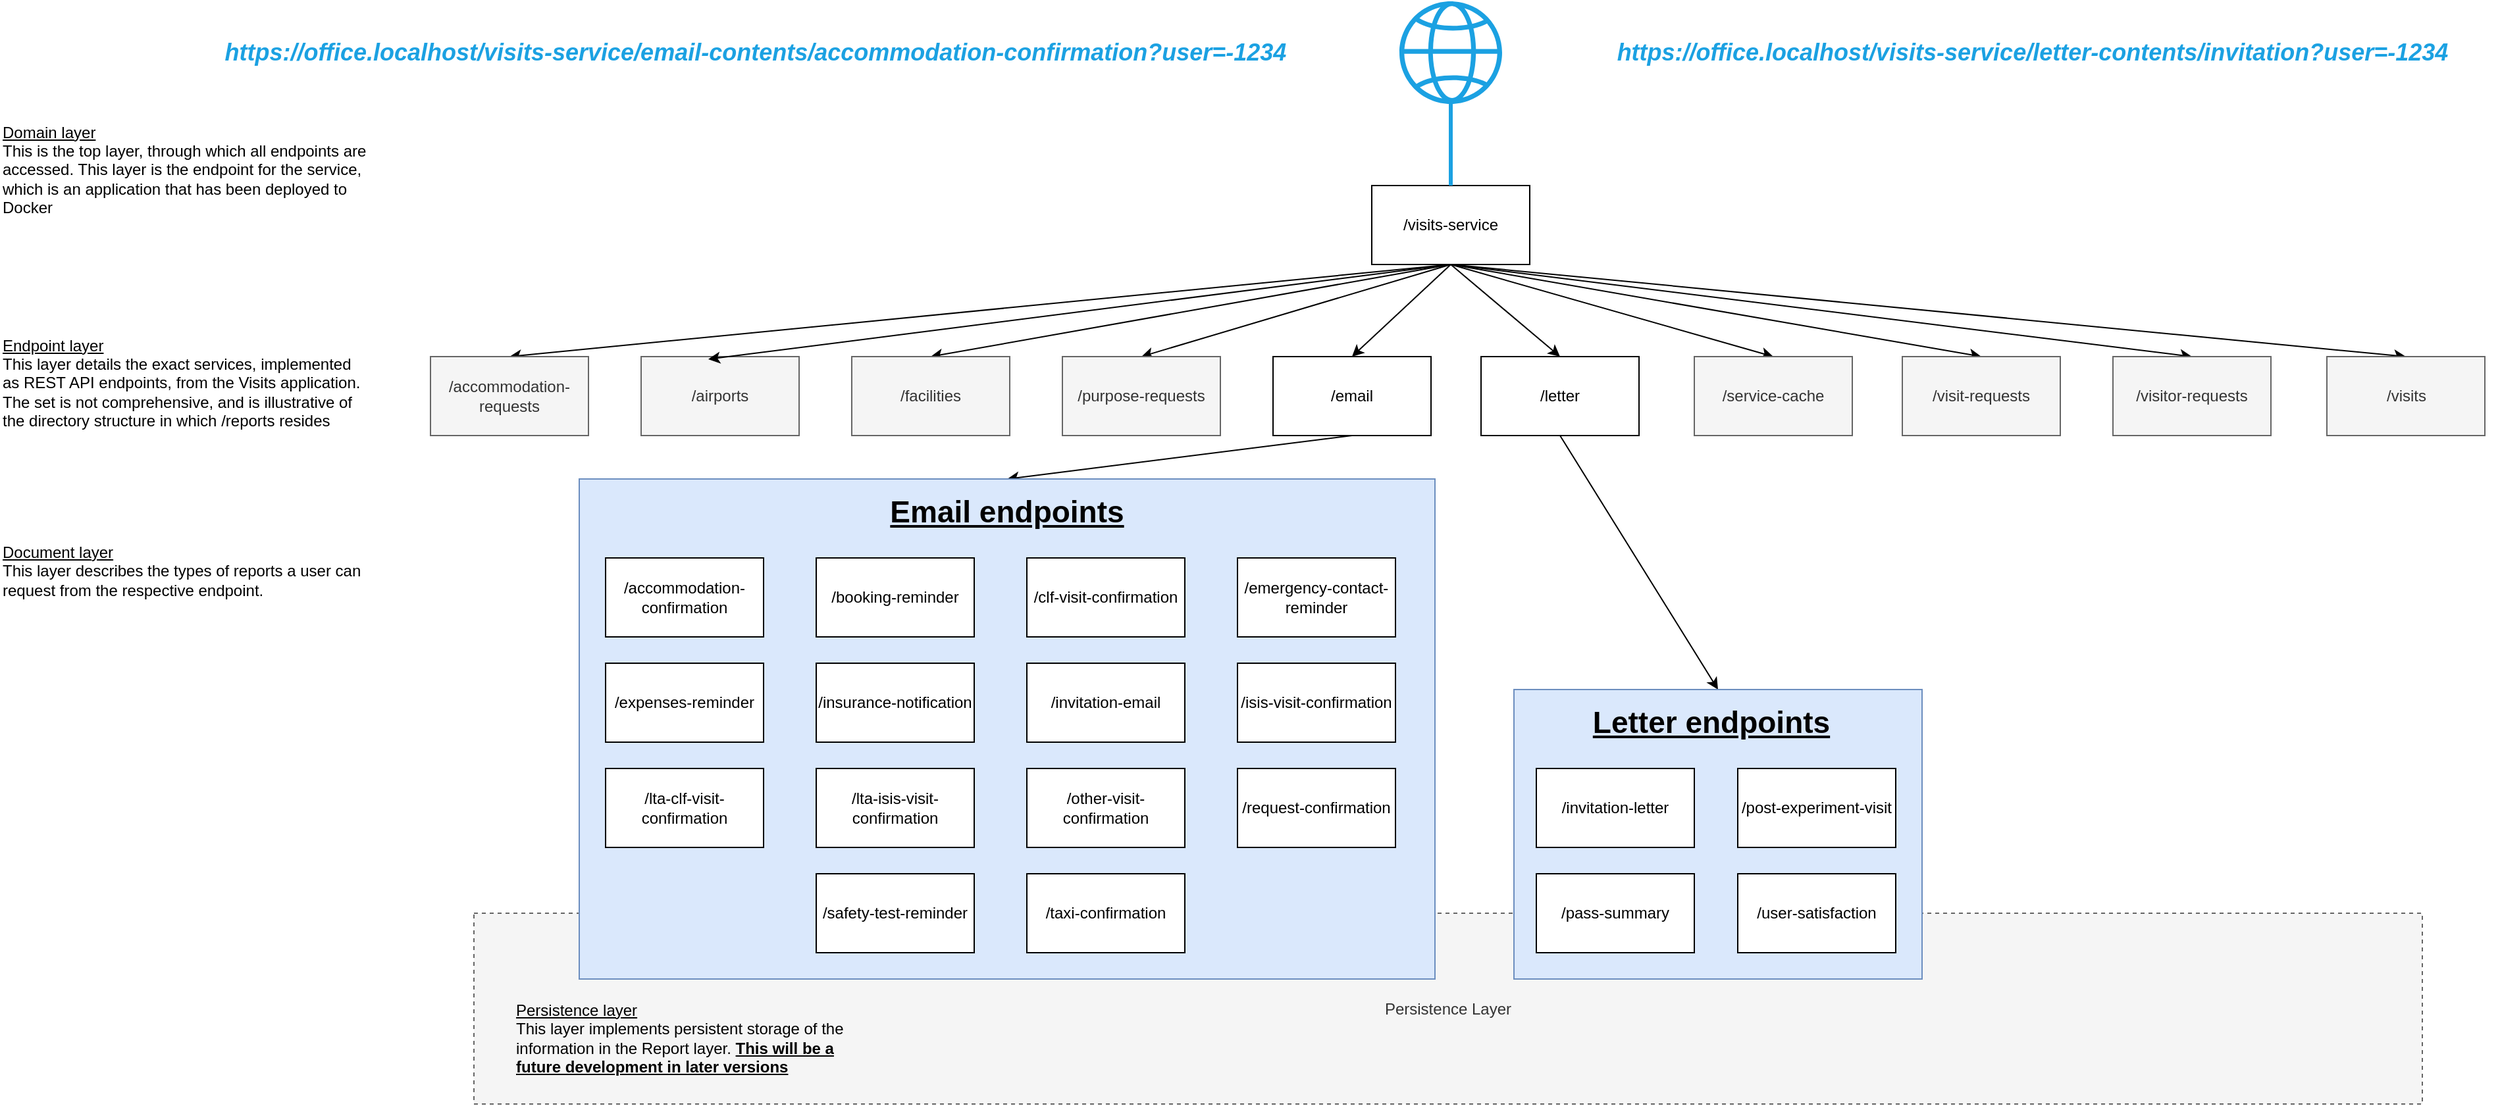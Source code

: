 <mxfile version="24.3.1" type="github">
  <diagram name="Page-1" id="lkIzZtKHE2g4b-k83Zns">
    <mxGraphModel dx="3827" dy="1811" grid="1" gridSize="10" guides="1" tooltips="1" connect="1" arrows="1" fold="1" page="1" pageScale="1" pageWidth="827" pageHeight="1169" math="0" shadow="0">
      <root>
        <mxCell id="0" />
        <mxCell id="1" parent="0" />
        <mxCell id="SzScdwgrWjmyck-_DvYI-10" style="edgeStyle=none;rounded=0;orthogonalLoop=1;jettySize=auto;html=1;entryX=0.5;entryY=0;entryDx=0;entryDy=0;exitX=0.5;exitY=1;exitDx=0;exitDy=0;" parent="1" source="cFXvyy3T8Uc6k7l6PIuW-1" target="cFXvyy3T8Uc6k7l6PIuW-9" edge="1">
          <mxGeometry relative="1" as="geometry" />
        </mxCell>
        <mxCell id="SzScdwgrWjmyck-_DvYI-11" style="edgeStyle=none;rounded=0;orthogonalLoop=1;jettySize=auto;html=1;entryX=0.5;entryY=0;entryDx=0;entryDy=0;exitX=0.5;exitY=1;exitDx=0;exitDy=0;" parent="1" source="cFXvyy3T8Uc6k7l6PIuW-1" target="cFXvyy3T8Uc6k7l6PIuW-8" edge="1">
          <mxGeometry relative="1" as="geometry" />
        </mxCell>
        <mxCell id="SzScdwgrWjmyck-_DvYI-13" style="edgeStyle=none;rounded=0;orthogonalLoop=1;jettySize=auto;html=1;entryX=0.5;entryY=0;entryDx=0;entryDy=0;exitX=0.5;exitY=1;exitDx=0;exitDy=0;" parent="1" source="cFXvyy3T8Uc6k7l6PIuW-1" target="cFXvyy3T8Uc6k7l6PIuW-6" edge="1">
          <mxGeometry relative="1" as="geometry" />
        </mxCell>
        <mxCell id="SzScdwgrWjmyck-_DvYI-14" style="edgeStyle=none;rounded=0;orthogonalLoop=1;jettySize=auto;html=1;entryX=0.5;entryY=0;entryDx=0;entryDy=0;exitX=0.5;exitY=1;exitDx=0;exitDy=0;" parent="1" source="cFXvyy3T8Uc6k7l6PIuW-1" target="cFXvyy3T8Uc6k7l6PIuW-10" edge="1">
          <mxGeometry relative="1" as="geometry" />
        </mxCell>
        <mxCell id="SzScdwgrWjmyck-_DvYI-15" style="edgeStyle=none;rounded=0;orthogonalLoop=1;jettySize=auto;html=1;entryX=0.5;entryY=0;entryDx=0;entryDy=0;exitX=0.5;exitY=1;exitDx=0;exitDy=0;" parent="1" source="cFXvyy3T8Uc6k7l6PIuW-1" target="cFXvyy3T8Uc6k7l6PIuW-5" edge="1">
          <mxGeometry relative="1" as="geometry" />
        </mxCell>
        <mxCell id="SzScdwgrWjmyck-_DvYI-16" style="edgeStyle=none;rounded=0;orthogonalLoop=1;jettySize=auto;html=1;entryX=0.5;entryY=0;entryDx=0;entryDy=0;exitX=0.5;exitY=1;exitDx=0;exitDy=0;" parent="1" source="cFXvyy3T8Uc6k7l6PIuW-1" target="cFXvyy3T8Uc6k7l6PIuW-11" edge="1">
          <mxGeometry relative="1" as="geometry" />
        </mxCell>
        <mxCell id="SzScdwgrWjmyck-_DvYI-17" style="edgeStyle=none;rounded=0;orthogonalLoop=1;jettySize=auto;html=1;entryX=0.5;entryY=0;entryDx=0;entryDy=0;exitX=0.5;exitY=1;exitDx=0;exitDy=0;" parent="1" source="cFXvyy3T8Uc6k7l6PIuW-1" target="cFXvyy3T8Uc6k7l6PIuW-12" edge="1">
          <mxGeometry relative="1" as="geometry" />
        </mxCell>
        <mxCell id="cFXvyy3T8Uc6k7l6PIuW-1" value="/visits-service" style="rounded=0;whiteSpace=wrap;html=1;" parent="1" vertex="1">
          <mxGeometry x="246" y="247" width="120" height="60" as="geometry" />
        </mxCell>
        <mxCell id="cFXvyy3T8Uc6k7l6PIuW-2" value="/airports" style="rounded=0;whiteSpace=wrap;html=1;fillColor=#f5f5f5;fontColor=#333333;strokeColor=#666666;" parent="1" vertex="1">
          <mxGeometry x="-309" y="377" width="120" height="60" as="geometry" />
        </mxCell>
        <mxCell id="Et5u1Aqdu9SfvR-X_sqC-11" style="rounded=0;orthogonalLoop=1;jettySize=auto;html=1;entryX=0.5;entryY=0;entryDx=0;entryDy=0;exitX=0.5;exitY=1;exitDx=0;exitDy=0;" parent="1" source="cFXvyy3T8Uc6k7l6PIuW-3" target="Et5u1Aqdu9SfvR-X_sqC-8" edge="1">
          <mxGeometry relative="1" as="geometry" />
        </mxCell>
        <mxCell id="cFXvyy3T8Uc6k7l6PIuW-3" value="/email" style="rounded=0;whiteSpace=wrap;html=1;" parent="1" vertex="1">
          <mxGeometry x="171" y="377" width="120" height="60" as="geometry" />
        </mxCell>
        <mxCell id="cFXvyy3T8Uc6k7l6PIuW-5" value="/visit-requests" style="rounded=0;whiteSpace=wrap;html=1;fillColor=#f5f5f5;fontColor=#333333;strokeColor=#666666;" parent="1" vertex="1">
          <mxGeometry x="649" y="377" width="120" height="60" as="geometry" />
        </mxCell>
        <mxCell id="cFXvyy3T8Uc6k7l6PIuW-6" value="/accommodation-requests" style="rounded=0;whiteSpace=wrap;html=1;fillColor=#f5f5f5;fontColor=#333333;strokeColor=#666666;" parent="1" vertex="1">
          <mxGeometry x="-469" y="377" width="120" height="60" as="geometry" />
        </mxCell>
        <mxCell id="cFXvyy3T8Uc6k7l6PIuW-8" value="/facilities" style="rounded=0;whiteSpace=wrap;html=1;fillColor=#f5f5f5;fontColor=#333333;strokeColor=#666666;" parent="1" vertex="1">
          <mxGeometry x="-149" y="377" width="120" height="60" as="geometry" />
        </mxCell>
        <mxCell id="cFXvyy3T8Uc6k7l6PIuW-9" value="/purpose-requests" style="rounded=0;whiteSpace=wrap;html=1;fillColor=#f5f5f5;fontColor=#333333;strokeColor=#666666;" parent="1" vertex="1">
          <mxGeometry x="11" y="377" width="120" height="60" as="geometry" />
        </mxCell>
        <mxCell id="cFXvyy3T8Uc6k7l6PIuW-10" value="/service-cache" style="rounded=0;whiteSpace=wrap;html=1;fillColor=#f5f5f5;fontColor=#333333;strokeColor=#666666;" parent="1" vertex="1">
          <mxGeometry x="491" y="377" width="120" height="60" as="geometry" />
        </mxCell>
        <mxCell id="cFXvyy3T8Uc6k7l6PIuW-11" value="/visitor-requests" style="rounded=0;whiteSpace=wrap;html=1;fillColor=#f5f5f5;fontColor=#333333;strokeColor=#666666;" parent="1" vertex="1">
          <mxGeometry x="809" y="377" width="120" height="60" as="geometry" />
        </mxCell>
        <mxCell id="cFXvyy3T8Uc6k7l6PIuW-12" value="/visits" style="rounded=0;whiteSpace=wrap;html=1;fillColor=#f5f5f5;fontColor=#333333;strokeColor=#666666;" parent="1" vertex="1">
          <mxGeometry x="971.5" y="377" width="120" height="60" as="geometry" />
        </mxCell>
        <mxCell id="cFXvyy3T8Uc6k7l6PIuW-25" value="&lt;div align=&quot;left&quot;&gt;&lt;u&gt;Domain layer&lt;/u&gt;&lt;/div&gt;&lt;div align=&quot;left&quot;&gt;This is the top layer, through which all endpoints are accessed. This layer is the endpoint for the service, which is an application that has been deployed to Docker&lt;br&gt;&lt;/div&gt;" style="text;html=1;align=left;verticalAlign=middle;whiteSpace=wrap;rounded=0;" parent="1" vertex="1">
          <mxGeometry x="-796" y="220" width="280" height="30" as="geometry" />
        </mxCell>
        <mxCell id="cFXvyy3T8Uc6k7l6PIuW-26" value="&lt;u&gt;Document layer&lt;br&gt;&lt;/u&gt;&lt;div align=&quot;left&quot;&gt;This layer describes the types of reports a user can request from the respective endpoint.&lt;br&gt;&lt;/div&gt;" style="text;html=1;align=left;verticalAlign=middle;whiteSpace=wrap;rounded=0;" parent="1" vertex="1">
          <mxGeometry x="-796" y="525" width="280" height="30" as="geometry" />
        </mxCell>
        <mxCell id="cFXvyy3T8Uc6k7l6PIuW-33" value="&lt;u&gt;Endpoint layer&lt;/u&gt;&lt;div align=&quot;left&quot;&gt;This layer details the exact services, implemented as REST API endpoints, from the Visits application. The set is not comprehensive, and is illustrative of the directory structure in which /reports resides&lt;br&gt;&lt;/div&gt;" style="text;html=1;align=left;verticalAlign=middle;whiteSpace=wrap;rounded=0;" parent="1" vertex="1">
          <mxGeometry x="-796" y="382" width="280" height="30" as="geometry" />
        </mxCell>
        <mxCell id="cFXvyy3T8Uc6k7l6PIuW-49" value="&lt;div align=&quot;center&quot;&gt;&lt;font color=&quot;#1ba1e2&quot;&gt;&lt;i&gt;&lt;font style=&quot;font-size: 18px;&quot;&gt;&lt;b&gt;https://office.localhost/visits-service/email-contents/accommodation-confirmation?user=-1234&lt;/b&gt;&lt;/font&gt;&lt;/i&gt;&lt;/font&gt;&lt;/div&gt;" style="text;html=1;align=center;verticalAlign=middle;whiteSpace=wrap;rounded=0;" parent="1" vertex="1">
          <mxGeometry x="-636" y="131" width="828" height="30" as="geometry" />
        </mxCell>
        <mxCell id="OEsUPNy_qralYiwzX7oM-4" style="edgeStyle=orthogonalEdgeStyle;rounded=0;orthogonalLoop=1;jettySize=auto;html=1;endArrow=none;endFill=0;strokeWidth=3;strokeColor=#1ba1e2;" parent="1" source="SzScdwgrWjmyck-_DvYI-2" target="cFXvyy3T8Uc6k7l6PIuW-1" edge="1">
          <mxGeometry relative="1" as="geometry" />
        </mxCell>
        <mxCell id="SzScdwgrWjmyck-_DvYI-2" value="" style="sketch=0;outlineConnect=0;fillColor=#1BA1E2;strokeColor=#006EAF;dashed=0;verticalLabelPosition=bottom;verticalAlign=top;align=center;html=1;fontSize=12;fontStyle=0;aspect=fixed;pointerEvents=1;shape=mxgraph.aws4.globe;fontColor=#ffffff;" parent="1" vertex="1">
          <mxGeometry x="267" y="107" width="78" height="78" as="geometry" />
        </mxCell>
        <mxCell id="SzScdwgrWjmyck-_DvYI-3" value="&lt;div&gt;/letter&lt;/div&gt;" style="rounded=0;whiteSpace=wrap;html=1;" parent="1" vertex="1">
          <mxGeometry x="329" y="377" width="120" height="60" as="geometry" />
        </mxCell>
        <mxCell id="SzScdwgrWjmyck-_DvYI-19" style="edgeStyle=none;rounded=0;orthogonalLoop=1;jettySize=auto;html=1;entryX=0.5;entryY=0;entryDx=0;entryDy=0;exitX=0.5;exitY=1;exitDx=0;exitDy=0;" parent="1" source="cFXvyy3T8Uc6k7l6PIuW-1" target="cFXvyy3T8Uc6k7l6PIuW-3" edge="1">
          <mxGeometry relative="1" as="geometry">
            <mxPoint x="306" y="437" as="sourcePoint" />
          </mxGeometry>
        </mxCell>
        <mxCell id="SzScdwgrWjmyck-_DvYI-20" style="edgeStyle=none;rounded=0;orthogonalLoop=1;jettySize=auto;html=1;entryX=0.5;entryY=0;entryDx=0;entryDy=0;exitX=0.5;exitY=1;exitDx=0;exitDy=0;" parent="1" source="cFXvyy3T8Uc6k7l6PIuW-1" target="SzScdwgrWjmyck-_DvYI-3" edge="1">
          <mxGeometry relative="1" as="geometry">
            <mxPoint x="306" y="437" as="sourcePoint" />
          </mxGeometry>
        </mxCell>
        <mxCell id="SzScdwgrWjmyck-_DvYI-12" style="edgeStyle=none;rounded=0;orthogonalLoop=1;jettySize=auto;html=1;entryX=0.425;entryY=0.033;entryDx=0;entryDy=0;entryPerimeter=0;exitX=0.5;exitY=1;exitDx=0;exitDy=0;" parent="1" source="cFXvyy3T8Uc6k7l6PIuW-1" target="cFXvyy3T8Uc6k7l6PIuW-2" edge="1">
          <mxGeometry relative="1" as="geometry" />
        </mxCell>
        <mxCell id="OEsUPNy_qralYiwzX7oM-3" value="&lt;div align=&quot;center&quot;&gt;&lt;font color=&quot;#1ba1e2&quot;&gt;&lt;i&gt;&lt;font style=&quot;font-size: 18px;&quot;&gt;&lt;b&gt;https://office.localhost/visits-service/letter-contents/invitation?user=-1234&lt;/b&gt;&lt;/font&gt;&lt;/i&gt;&lt;/font&gt;&lt;/div&gt;" style="text;html=1;align=center;verticalAlign=middle;whiteSpace=wrap;rounded=0;" parent="1" vertex="1">
          <mxGeometry x="394" y="131" width="708" height="30" as="geometry" />
        </mxCell>
        <mxCell id="SzScdwgrWjmyck-_DvYI-34" style="edgeStyle=none;rounded=0;orthogonalLoop=1;jettySize=auto;html=1;entryX=0.5;entryY=0;entryDx=0;entryDy=0;exitX=0.5;exitY=1;exitDx=0;exitDy=0;" parent="1" source="SzScdwgrWjmyck-_DvYI-3" target="eNaVJn3fZmgTGhSF1ned-1" edge="1">
          <mxGeometry relative="1" as="geometry" />
        </mxCell>
        <mxCell id="SzScdwgrWjmyck-_DvYI-41" value="Persistence Layer" style="rounded=0;whiteSpace=wrap;html=1;fillColor=#f5f5f5;fontColor=#333333;strokeColor=#666666;dashed=1;" parent="1" vertex="1">
          <mxGeometry x="-436" y="800" width="1480" height="145" as="geometry" />
        </mxCell>
        <mxCell id="SzScdwgrWjmyck-_DvYI-40" value="&lt;u&gt;Persistence layer&lt;br&gt;&lt;/u&gt;&lt;div align=&quot;left&quot;&gt;This layer implements persistent storage of the information in the Report layer. &lt;b&gt;&lt;u&gt;This will be a future development in later versions&lt;/u&gt;&lt;/b&gt;&lt;br&gt;&lt;/div&gt;" style="text;html=1;align=left;verticalAlign=middle;whiteSpace=wrap;rounded=0;" parent="1" vertex="1">
          <mxGeometry x="-406" y="880" width="280" height="30" as="geometry" />
        </mxCell>
        <mxCell id="eNaVJn3fZmgTGhSF1ned-5" value="" style="group" vertex="1" connectable="0" parent="1">
          <mxGeometry x="-356" y="470" width="650" height="380" as="geometry" />
        </mxCell>
        <mxCell id="Et5u1Aqdu9SfvR-X_sqC-8" value="" style="rounded=0;whiteSpace=wrap;html=1;fillColor=#dae8fc;strokeColor=#6c8ebf;" parent="eNaVJn3fZmgTGhSF1ned-5" vertex="1">
          <mxGeometry width="650" height="380" as="geometry" />
        </mxCell>
        <mxCell id="cFXvyy3T8Uc6k7l6PIuW-4" value="/taxi-confirmation" style="rounded=0;whiteSpace=wrap;html=1;" parent="eNaVJn3fZmgTGhSF1ned-5" vertex="1">
          <mxGeometry x="340" y="300" width="120" height="60" as="geometry" />
        </mxCell>
        <mxCell id="cFXvyy3T8Uc6k7l6PIuW-22" value="/request-confirmation" style="rounded=0;whiteSpace=wrap;html=1;" parent="eNaVJn3fZmgTGhSF1ned-5" vertex="1">
          <mxGeometry x="500" y="220" width="120" height="60" as="geometry" />
        </mxCell>
        <mxCell id="cFXvyy3T8Uc6k7l6PIuW-23" value="/booking-reminder" style="rounded=0;whiteSpace=wrap;html=1;" parent="eNaVJn3fZmgTGhSF1ned-5" vertex="1">
          <mxGeometry x="180" y="60" width="120" height="60" as="geometry" />
        </mxCell>
        <mxCell id="cFXvyy3T8Uc6k7l6PIuW-27" value="/accommodation-confirmation" style="rounded=0;whiteSpace=wrap;html=1;" parent="eNaVJn3fZmgTGhSF1ned-5" vertex="1">
          <mxGeometry x="20" y="60" width="120" height="60" as="geometry" />
        </mxCell>
        <mxCell id="h1pRsVhyzems_VzTcCOB-7" value="/safety-test-reminder" style="rounded=0;whiteSpace=wrap;html=1;" parent="eNaVJn3fZmgTGhSF1ned-5" vertex="1">
          <mxGeometry x="180" y="300" width="120" height="60" as="geometry" />
        </mxCell>
        <mxCell id="h1pRsVhyzems_VzTcCOB-8" value="/expenses-reminder" style="rounded=0;whiteSpace=wrap;html=1;" parent="eNaVJn3fZmgTGhSF1ned-5" vertex="1">
          <mxGeometry x="20" y="140" width="120" height="60" as="geometry" />
        </mxCell>
        <mxCell id="h1pRsVhyzems_VzTcCOB-1" value="/emergency-contact-reminder" style="rounded=0;whiteSpace=wrap;html=1;" parent="eNaVJn3fZmgTGhSF1ned-5" vertex="1">
          <mxGeometry x="500" y="60" width="120" height="60" as="geometry" />
        </mxCell>
        <mxCell id="Et5u1Aqdu9SfvR-X_sqC-1" value="/clf-visit-confirmation" style="rounded=0;whiteSpace=wrap;html=1;" parent="eNaVJn3fZmgTGhSF1ned-5" vertex="1">
          <mxGeometry x="340" y="60" width="120" height="60" as="geometry" />
        </mxCell>
        <mxCell id="Et5u1Aqdu9SfvR-X_sqC-2" value="/insurance-notification" style="rounded=0;whiteSpace=wrap;html=1;" parent="eNaVJn3fZmgTGhSF1ned-5" vertex="1">
          <mxGeometry x="180" y="140" width="120" height="60" as="geometry" />
        </mxCell>
        <mxCell id="Et5u1Aqdu9SfvR-X_sqC-3" value="/invitation-email" style="rounded=0;whiteSpace=wrap;html=1;" parent="eNaVJn3fZmgTGhSF1ned-5" vertex="1">
          <mxGeometry x="340" y="140" width="120" height="60" as="geometry" />
        </mxCell>
        <mxCell id="Et5u1Aqdu9SfvR-X_sqC-4" value="/isis-visit-confirmation" style="rounded=0;whiteSpace=wrap;html=1;" parent="eNaVJn3fZmgTGhSF1ned-5" vertex="1">
          <mxGeometry x="500" y="140" width="120" height="60" as="geometry" />
        </mxCell>
        <mxCell id="Et5u1Aqdu9SfvR-X_sqC-5" value="/lta-isis-visit-confirmation" style="rounded=0;whiteSpace=wrap;html=1;" parent="eNaVJn3fZmgTGhSF1ned-5" vertex="1">
          <mxGeometry x="180" y="220" width="120" height="60" as="geometry" />
        </mxCell>
        <mxCell id="Et5u1Aqdu9SfvR-X_sqC-6" value="/lta-clf-visit-confirmation" style="rounded=0;whiteSpace=wrap;html=1;" parent="eNaVJn3fZmgTGhSF1ned-5" vertex="1">
          <mxGeometry x="20" y="220" width="120" height="60" as="geometry" />
        </mxCell>
        <mxCell id="Et5u1Aqdu9SfvR-X_sqC-7" value="/other-visit-confirmation" style="rounded=0;whiteSpace=wrap;html=1;" parent="eNaVJn3fZmgTGhSF1ned-5" vertex="1">
          <mxGeometry x="340" y="220" width="120" height="60" as="geometry" />
        </mxCell>
        <mxCell id="eNaVJn3fZmgTGhSF1ned-4" value="&lt;b style=&quot;font-size: 23px;&quot;&gt;&lt;u&gt;Email endpoints&lt;/u&gt;&lt;br&gt;&lt;/b&gt;" style="text;html=1;align=center;verticalAlign=middle;whiteSpace=wrap;rounded=0;" vertex="1" parent="eNaVJn3fZmgTGhSF1ned-5">
          <mxGeometry x="205" y="10" width="240" height="30" as="geometry" />
        </mxCell>
        <mxCell id="eNaVJn3fZmgTGhSF1ned-6" value="" style="group" vertex="1" connectable="0" parent="1">
          <mxGeometry x="354" y="630" width="310" height="220" as="geometry" />
        </mxCell>
        <mxCell id="eNaVJn3fZmgTGhSF1ned-1" value="" style="rounded=0;whiteSpace=wrap;html=1;fillColor=#dae8fc;strokeColor=#6c8ebf;" vertex="1" parent="eNaVJn3fZmgTGhSF1ned-6">
          <mxGeometry width="310" height="220" as="geometry" />
        </mxCell>
        <mxCell id="h1pRsVhyzems_VzTcCOB-3" value="/invitation-letter" style="rounded=0;whiteSpace=wrap;html=1;" parent="eNaVJn3fZmgTGhSF1ned-6" vertex="1">
          <mxGeometry x="17" y="60" width="120" height="60" as="geometry" />
        </mxCell>
        <mxCell id="h1pRsVhyzems_VzTcCOB-5" value="/pass-summary" style="rounded=0;whiteSpace=wrap;html=1;" parent="eNaVJn3fZmgTGhSF1ned-6" vertex="1">
          <mxGeometry x="17" y="140" width="120" height="60" as="geometry" />
        </mxCell>
        <mxCell id="h1pRsVhyzems_VzTcCOB-6" value="/post-experiment-visit" style="rounded=0;whiteSpace=wrap;html=1;" parent="eNaVJn3fZmgTGhSF1ned-6" vertex="1">
          <mxGeometry x="170" y="60" width="120" height="60" as="geometry" />
        </mxCell>
        <mxCell id="h1pRsVhyzems_VzTcCOB-13" value="/user-satisfaction" style="rounded=0;whiteSpace=wrap;html=1;" parent="eNaVJn3fZmgTGhSF1ned-6" vertex="1">
          <mxGeometry x="170" y="140" width="120" height="60" as="geometry" />
        </mxCell>
        <mxCell id="Et5u1Aqdu9SfvR-X_sqC-9" value="&lt;font style=&quot;font-size: 23px;&quot;&gt;&lt;b&gt;&lt;u&gt;Letter endpoints&lt;br&gt;&lt;/u&gt;&lt;/b&gt;&lt;/font&gt;" style="text;html=1;align=center;verticalAlign=middle;whiteSpace=wrap;rounded=0;" parent="eNaVJn3fZmgTGhSF1ned-6" vertex="1">
          <mxGeometry x="30" y="10" width="240" height="30" as="geometry" />
        </mxCell>
      </root>
    </mxGraphModel>
  </diagram>
</mxfile>
